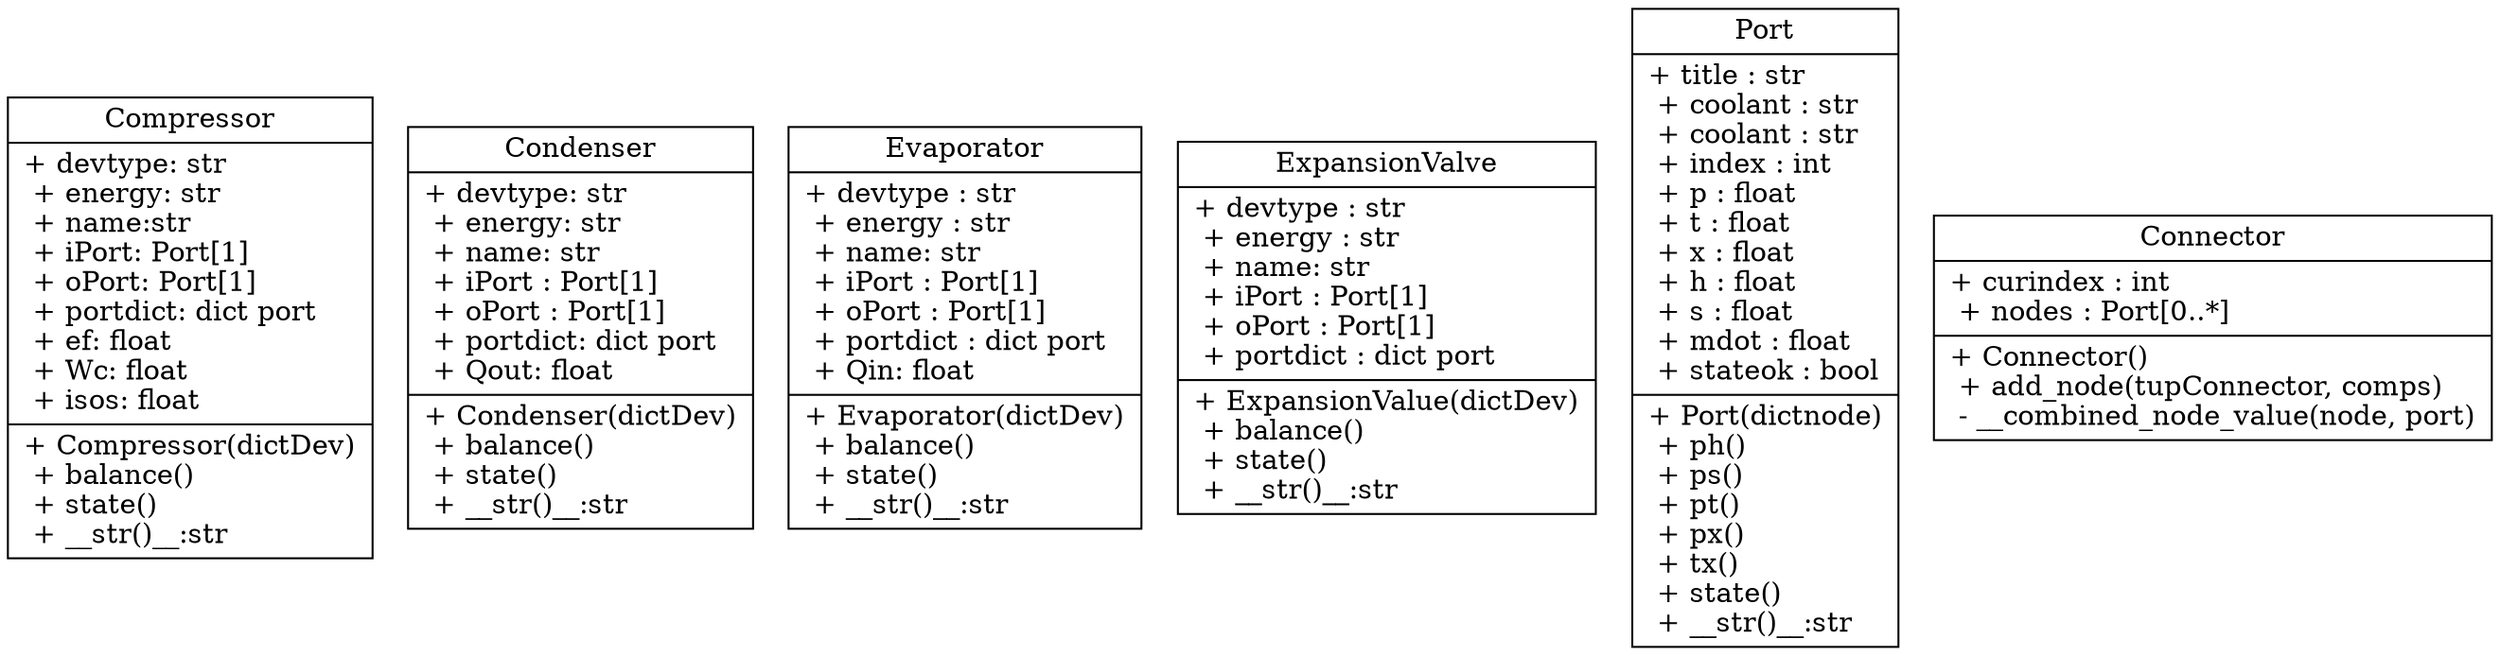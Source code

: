 digraph "classes" {
rankdir=BT
charset="utf-8"
"components.compressor.Compressor" [color="black", fontcoor="black", label="{Compressor| + devtype: str\l + energy: str\l + name:str \l + iPort: Port[1]\l + oPort: Port[1]\l + portdict: dict port\l + ef: float\l + Wc: float\l + isos: float\l| + Compressor(dictDev)\l + balance()\l + state()\l + __str()__:str\l}", shape="record", style="solid"];
"components.condenser.Condenser" [color="black", fontcolor="black", label="{Condenser| + devtype: str\l + energy: str\l + name: str\l + iPort : Port[1]\l + oPort : Port[1]\l + portdict: dict port\l + Qout: float\l| + Condenser(dictDev)\l + balance()\l + state()\l + __str()__:str\l}", shape="record", style="solid"];
"components.evaporator.Evaporator" [color="black", fontcolor="black", label="{Evaporator| + devtype : str\l + energy : str\l + name: str\l + iPort : Port[1]\l + oPort : Port[1]\l + portdict : dict port\l + Qin: float\l| + Evaporator(dictDev)\l + balance()\l + state()\l + __str()__:str\l}", shape="record", style="solid"];
"components.expansionvalve.ExpansionValve" [color="black", fontcolor="black", label="{ExpansionValve| + devtype : str\l + energy : str\l + name: str\l + iPort : Port[1]\l + oPort : Port[1]\l + portdict : dict port\l| + ExpansionValue(dictDev)\l + balance()\l + state()\l + __str()__:str\l}", shape="record", style="solid"];
"components.port.Port" [color="black", fontcolor="black", label="{Port| + title : str\l + coolant : str\l + coolant : str\l + index : int\l + p : float\l + t : float\l + x : float\l + h : float\l + s : float\l + mdot : float\l + stateok : bool\l|+ Port(dictnode)\l + ph()\l + ps()\l + pt()\l + px()\l + tx()\l + state()\l + __str()__:str\l}", shape="record", style="solid"];
"components.connector.Connector" [color="black", fontcolor="black", label="{Connector| + curindex : int\l + nodes : Port[0..*]\l| + Connector()\l + add_node(tupConnector, comps)\l - __combined_node_value(node, port)\l}", shape="record", style="solid"];
}
